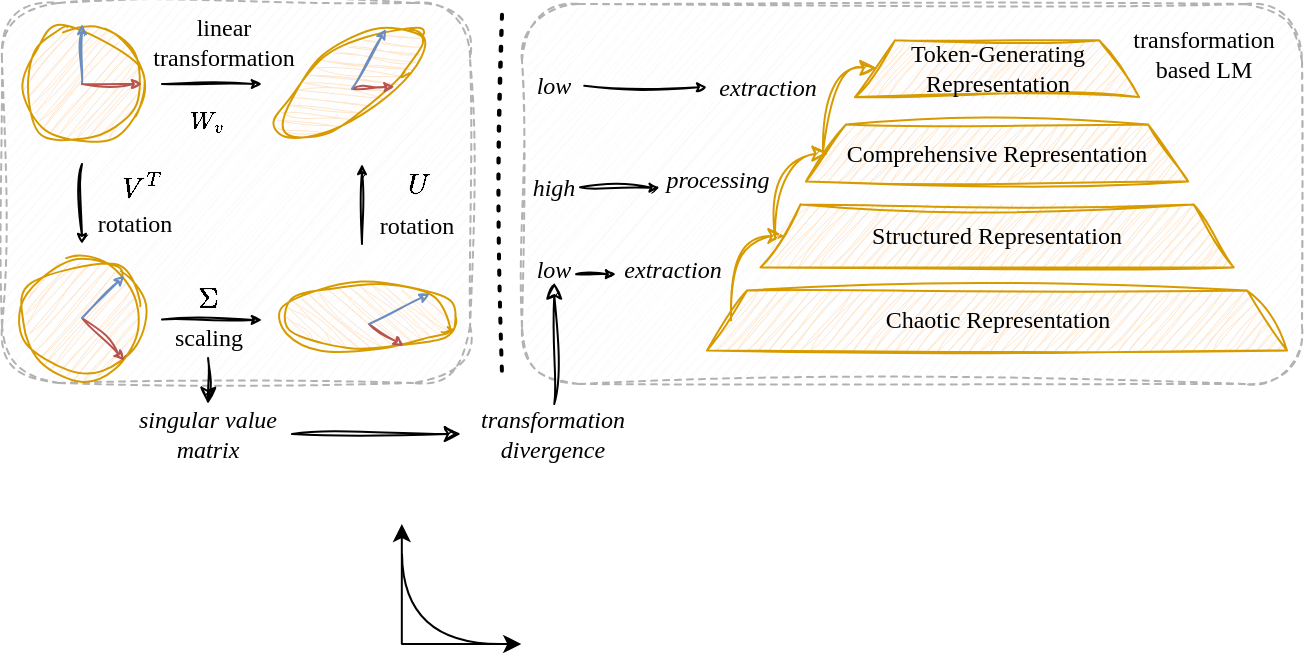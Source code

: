 <mxfile version="26.0.11">
  <diagram name="第 1 页" id="VQn5W2BCL7Dk8HYHTB_C">
    <mxGraphModel dx="398" dy="205" grid="1" gridSize="10" guides="1" tooltips="1" connect="1" arrows="1" fold="1" page="1" pageScale="1" pageWidth="827" pageHeight="1169" math="1" shadow="0">
      <root>
        <mxCell id="0" />
        <mxCell id="1" parent="0" />
        <mxCell id="EwavbAmppTAJQLpBQFOo-34" value="" style="rounded=1;whiteSpace=wrap;html=1;dashed=1;fillColor=#f5f5f5;fontColor=#333333;strokeColor=#666666;sketch=1;curveFitting=1;jiggle=2;textOpacity=50;opacity=50;" vertex="1" parent="1">
          <mxGeometry x="70" y="209.45" width="234.04" height="190" as="geometry" />
        </mxCell>
        <mxCell id="EwavbAmppTAJQLpBQFOo-32" value="" style="rounded=1;whiteSpace=wrap;html=1;dashed=1;fillColor=#f5f5f5;fontColor=#333333;strokeColor=#666666;sketch=1;curveFitting=1;jiggle=2;textOpacity=50;opacity=50;" vertex="1" parent="1">
          <mxGeometry x="330" y="210" width="390" height="190" as="geometry" />
        </mxCell>
        <mxCell id="j3C7fKV0iampDi246UAi-41" style="rounded=0;orthogonalLoop=1;jettySize=auto;html=1;endSize=3;strokeColor=#000000;sketch=1;curveFitting=1;jiggle=2;" parent="1" edge="1">
          <mxGeometry relative="1" as="geometry">
            <mxPoint x="200" y="250" as="targetPoint" />
            <mxPoint x="150" y="250" as="sourcePoint" />
          </mxGeometry>
        </mxCell>
        <mxCell id="j3C7fKV0iampDi246UAi-43" style="rounded=0;orthogonalLoop=1;jettySize=auto;html=1;endSize=3;strokeColor=#000000;fontColor=#000000;sketch=1;curveFitting=1;jiggle=2;" parent="1" edge="1">
          <mxGeometry relative="1" as="geometry">
            <mxPoint x="110" y="290" as="sourcePoint" />
            <mxPoint x="110" y="330" as="targetPoint" />
          </mxGeometry>
        </mxCell>
        <mxCell id="j3C7fKV0iampDi246UAi-6" value="" style="ellipse;whiteSpace=wrap;html=1;aspect=fixed;fillColor=#ffe6cc;strokeColor=#d79b00;shadow=0;sketch=1;curveFitting=1;jiggle=2;" parent="1" vertex="1">
          <mxGeometry x="80" y="220" width="60" height="60" as="geometry" />
        </mxCell>
        <mxCell id="j3C7fKV0iampDi246UAi-12" value="" style="group;sketch=1;curveFitting=1;jiggle=2;" parent="1" vertex="1" connectable="0">
          <mxGeometry x="110" y="220" width="30" height="30" as="geometry" />
        </mxCell>
        <mxCell id="j3C7fKV0iampDi246UAi-10" value="" style="endArrow=classic;html=1;rounded=0;endSize=3;strokeColor=#6c8ebf;fillColor=#dae8fc;sketch=1;curveFitting=1;jiggle=2;" parent="j3C7fKV0iampDi246UAi-12" edge="1">
          <mxGeometry width="50" height="50" relative="1" as="geometry">
            <mxPoint y="30" as="sourcePoint" />
            <mxPoint as="targetPoint" />
          </mxGeometry>
        </mxCell>
        <mxCell id="j3C7fKV0iampDi246UAi-11" value="" style="endArrow=classic;html=1;rounded=1;startSize=6;endSize=3;strokeColor=#b85450;curved=0;fillColor=#f8cecc;sketch=1;curveFitting=1;jiggle=2;" parent="1" edge="1">
          <mxGeometry width="50" height="50" relative="1" as="geometry">
            <mxPoint x="110" y="250" as="sourcePoint" />
            <mxPoint x="140" y="250" as="targetPoint" />
          </mxGeometry>
        </mxCell>
        <mxCell id="j3C7fKV0iampDi246UAi-40" value="" style="group;fillColor=none;sketch=1;curveFitting=1;jiggle=2;" parent="1" vertex="1" connectable="0">
          <mxGeometry x="210.0" y="350" width="86.56" height="33.28" as="geometry" />
        </mxCell>
        <mxCell id="j3C7fKV0iampDi246UAi-7" value="" style="ellipse;whiteSpace=wrap;html=1;rotation=90;fillColor=#ffe6cc;strokeColor=#d79b00;sketch=1;curveFitting=1;jiggle=2;" parent="j3C7fKV0iampDi246UAi-40" vertex="1">
          <mxGeometry x="26.64" y="-26.64" width="33.28" height="86.56" as="geometry" />
        </mxCell>
        <mxCell id="j3C7fKV0iampDi246UAi-25" value="" style="endArrow=classic;html=1;rounded=0;startSize=6;endSize=3;strokeColor=#b85450;entryX=0.931;entryY=0.297;entryDx=0;entryDy=0;entryPerimeter=0;fillColor=#f8cecc;sketch=1;curveFitting=1;jiggle=2;" parent="j3C7fKV0iampDi246UAi-40" target="j3C7fKV0iampDi246UAi-7" edge="1">
          <mxGeometry width="50" height="50" relative="1" as="geometry">
            <mxPoint x="43.56" y="20" as="sourcePoint" />
            <mxPoint x="51.702" y="33.442" as="targetPoint" />
          </mxGeometry>
        </mxCell>
        <mxCell id="j3C7fKV0iampDi246UAi-26" value="" style="endArrow=classic;html=1;rounded=0;endSize=3;strokeColor=#6c8ebf;entryX=0;entryY=0;entryDx=0;entryDy=0;fillColor=#dae8fc;sketch=1;curveFitting=1;jiggle=2;" parent="j3C7fKV0iampDi246UAi-40" target="j3C7fKV0iampDi246UAi-7" edge="1">
          <mxGeometry width="50" height="50" relative="1" as="geometry">
            <mxPoint x="43.56" y="20" as="sourcePoint" />
            <mxPoint x="62.56" y="4" as="targetPoint" />
          </mxGeometry>
        </mxCell>
        <mxCell id="j3C7fKV0iampDi246UAi-42" value="$$W_v$$" style="text;html=1;align=center;verticalAlign=middle;whiteSpace=wrap;rounded=0;fontFamily=Comic Sans MS;" parent="1" vertex="1">
          <mxGeometry x="160" y="257.5" width="26" height="20" as="geometry" />
        </mxCell>
        <mxCell id="j3C7fKV0iampDi246UAi-44" value="$$V^T$$" style="text;html=1;align=center;verticalAlign=middle;whiteSpace=wrap;rounded=0;fontColor=#000000;sketch=1;curveFitting=1;jiggle=2;" parent="1" vertex="1">
          <mxGeometry x="125" y="291.83" width="30" height="20" as="geometry" />
        </mxCell>
        <mxCell id="j3C7fKV0iampDi246UAi-46" style="rounded=0;orthogonalLoop=1;jettySize=auto;html=1;strokeColor=#000000;endSize=3;fontColor=#000000;sketch=1;curveFitting=1;jiggle=2;" parent="1" edge="1">
          <mxGeometry relative="1" as="geometry">
            <mxPoint x="200" y="368" as="targetPoint" />
            <mxPoint x="150" y="367.75" as="sourcePoint" />
          </mxGeometry>
        </mxCell>
        <mxCell id="j3C7fKV0iampDi246UAi-47" value="$$\Sigma$$" style="text;html=1;align=center;verticalAlign=middle;whiteSpace=wrap;rounded=0;fontColor=#000000;sketch=1;curveFitting=1;jiggle=2;" parent="1" vertex="1">
          <mxGeometry x="160" y="347" width="26" height="20.75" as="geometry" />
        </mxCell>
        <mxCell id="j3C7fKV0iampDi246UAi-48" style="rounded=0;orthogonalLoop=1;jettySize=auto;html=1;endArrow=none;endFill=0;startArrow=classic;startFill=1;endSize=3;strokeColor=#000000;startSize=3;fontColor=#000000;sketch=1;curveFitting=1;jiggle=2;" parent="1" edge="1">
          <mxGeometry relative="1" as="geometry">
            <mxPoint x="250" y="290" as="sourcePoint" />
            <mxPoint x="250" y="330" as="targetPoint" />
          </mxGeometry>
        </mxCell>
        <mxCell id="j3C7fKV0iampDi246UAi-49" value="$$U$$" style="text;html=1;align=center;verticalAlign=middle;whiteSpace=wrap;rounded=0;fontColor=#000000;sketch=1;curveFitting=1;jiggle=2;" parent="1" vertex="1">
          <mxGeometry x="267.63" y="290" width="20" height="20" as="geometry" />
        </mxCell>
        <mxCell id="j3C7fKV0iampDi246UAi-50" value="" style="endArrow=none;dashed=1;html=1;dashPattern=1 3;strokeWidth=2;rounded=0;sketch=1;curveFitting=1;jiggle=2;" parent="1" edge="1">
          <mxGeometry width="50" height="50" relative="1" as="geometry">
            <mxPoint x="320" y="215.38" as="sourcePoint" />
            <mxPoint x="320" y="394.63" as="targetPoint" />
          </mxGeometry>
        </mxCell>
        <mxCell id="j3C7fKV0iampDi246UAi-36" value="" style="ellipse;whiteSpace=wrap;html=1;rotation=55;fillColor=#ffe6cc;strokeColor=#d79b00;shadow=0;sketch=1;curveFitting=1;jiggle=2;" parent="1" vertex="1">
          <mxGeometry x="227.0" y="206.36" width="33.28" height="86.56" as="geometry" />
        </mxCell>
        <mxCell id="j3C7fKV0iampDi246UAi-37" value="" style="endArrow=classic;html=1;rounded=0;startSize=6;endSize=3;strokeColor=#b85450;entryX=0.931;entryY=0.297;entryDx=0;entryDy=0;entryPerimeter=0;fillColor=#f8cecc;sketch=1;curveFitting=1;jiggle=2;" parent="1" target="j3C7fKV0iampDi246UAi-36" edge="1">
          <mxGeometry width="50" height="50" relative="1" as="geometry">
            <mxPoint x="245.0" y="252.36" as="sourcePoint" />
            <mxPoint x="260.0" y="259.36" as="targetPoint" />
          </mxGeometry>
        </mxCell>
        <mxCell id="j3C7fKV0iampDi246UAi-38" value="" style="endArrow=classic;html=1;rounded=0;endSize=3;strokeColor=#6c8ebf;entryX=0;entryY=0;entryDx=0;entryDy=0;fillColor=#dae8fc;sketch=1;curveFitting=1;jiggle=2;" parent="1" target="j3C7fKV0iampDi246UAi-36" edge="1">
          <mxGeometry width="50" height="50" relative="1" as="geometry">
            <mxPoint x="245.0" y="252.36" as="sourcePoint" />
            <mxPoint x="252.0" y="228.36" as="targetPoint" />
          </mxGeometry>
        </mxCell>
        <mxCell id="j3C7fKV0iampDi246UAi-30" value="" style="group;sketch=1;curveFitting=1;jiggle=2;" parent="1" vertex="1" connectable="0">
          <mxGeometry x="80" y="337" width="60" height="60" as="geometry" />
        </mxCell>
        <mxCell id="j3C7fKV0iampDi246UAi-16" value="" style="ellipse;whiteSpace=wrap;html=1;aspect=fixed;fillColor=#ffe6cc;strokeColor=#d79b00;sketch=1;curveFitting=1;jiggle=2;" parent="j3C7fKV0iampDi246UAi-30" vertex="1">
          <mxGeometry width="60" height="60" as="geometry" />
        </mxCell>
        <mxCell id="j3C7fKV0iampDi246UAi-19" value="" style="endArrow=classic;html=1;rounded=0;startSize=6;endSize=3;strokeColor=#b85450;entryX=1;entryY=1;entryDx=0;entryDy=0;fillColor=#f8cecc;sketch=1;curveFitting=1;jiggle=2;" parent="j3C7fKV0iampDi246UAi-30" target="j3C7fKV0iampDi246UAi-16" edge="1">
          <mxGeometry width="50" height="50" relative="1" as="geometry">
            <mxPoint x="30" y="30" as="sourcePoint" />
            <mxPoint x="52.5" y="67.5" as="targetPoint" />
          </mxGeometry>
        </mxCell>
        <mxCell id="j3C7fKV0iampDi246UAi-18" value="" style="endArrow=classic;html=1;rounded=0;endSize=3;strokeColor=#6c8ebf;entryX=1;entryY=0;entryDx=0;entryDy=0;fillColor=#dae8fc;sketch=1;curveFitting=1;jiggle=2;" parent="j3C7fKV0iampDi246UAi-30" target="j3C7fKV0iampDi246UAi-16" edge="1">
          <mxGeometry width="50" height="50" relative="1" as="geometry">
            <mxPoint x="30" y="30" as="sourcePoint" />
            <mxPoint x="22.5" y="15" as="targetPoint" />
          </mxGeometry>
        </mxCell>
        <mxCell id="EwavbAmppTAJQLpBQFOo-5" value="linear transformation" style="text;html=1;align=center;verticalAlign=middle;whiteSpace=wrap;rounded=0;fontFamily=Comic Sans MS;" vertex="1" parent="1">
          <mxGeometry x="136.09" y="214.36" width="89.91" height="30" as="geometry" />
        </mxCell>
        <mxCell id="EwavbAmppTAJQLpBQFOo-6" value="rotation" style="text;html=1;align=center;verticalAlign=middle;whiteSpace=wrap;rounded=0;fontFamily=Comic Sans MS;" vertex="1" parent="1">
          <mxGeometry x="110" y="307.83" width="52.82" height="24" as="geometry" />
        </mxCell>
        <mxCell id="EwavbAmppTAJQLpBQFOo-43" style="edgeStyle=orthogonalEdgeStyle;rounded=0;orthogonalLoop=1;jettySize=auto;html=1;entryX=0.5;entryY=0;entryDx=0;entryDy=0;sketch=1;curveFitting=1;jiggle=2;" edge="1" parent="1" source="EwavbAmppTAJQLpBQFOo-8" target="EwavbAmppTAJQLpBQFOo-42">
          <mxGeometry relative="1" as="geometry" />
        </mxCell>
        <mxCell id="EwavbAmppTAJQLpBQFOo-8" value="scaling" style="text;html=1;align=center;verticalAlign=middle;whiteSpace=wrap;rounded=0;fontFamily=Comic Sans MS;" vertex="1" parent="1">
          <mxGeometry x="151.55" y="367.75" width="42.91" height="19.3" as="geometry" />
        </mxCell>
        <mxCell id="EwavbAmppTAJQLpBQFOo-17" style="edgeStyle=orthogonalEdgeStyle;rounded=0;orthogonalLoop=1;jettySize=auto;html=1;entryX=0;entryY=0.5;entryDx=0;entryDy=0;exitX=0;exitY=0.5;exitDx=0;exitDy=0;curved=1;sketch=1;curveFitting=1;jiggle=2;fillColor=#ffe6cc;strokeColor=#d79b00;" edge="1" parent="1">
          <mxGeometry relative="1" as="geometry">
            <mxPoint x="434.51" y="368.28" as="sourcePoint" />
            <mxPoint x="461.23" y="326.005" as="targetPoint" />
            <Array as="points">
              <mxPoint x="434.5" y="325.83" />
            </Array>
          </mxGeometry>
        </mxCell>
        <mxCell id="EwavbAmppTAJQLpBQFOo-10" value="&lt;span style=&quot;font-family: &amp;quot;Comic Sans MS&amp;quot;;&quot;&gt;Chaotic Representation&lt;/span&gt;" style="shape=trapezoid;perimeter=trapezoidPerimeter;whiteSpace=wrap;html=1;fixedSize=1;fillColor=#ffe6cc;strokeColor=#d79b00;sketch=1;curveFitting=1;jiggle=2;" vertex="1" parent="1">
          <mxGeometry x="422.51" y="353.28" width="290" height="30" as="geometry" />
        </mxCell>
        <mxCell id="EwavbAmppTAJQLpBQFOo-11" value="&lt;span style=&quot;font-family: &amp;quot;Comic Sans MS&amp;quot;;&quot;&gt;Structured Representation&lt;/span&gt;" style="shape=trapezoid;perimeter=trapezoidPerimeter;whiteSpace=wrap;html=1;fixedSize=1;fillColor=#ffe6cc;strokeColor=#d79b00;sketch=1;curveFitting=1;jiggle=2;" vertex="1" parent="1">
          <mxGeometry x="449.23" y="310.28" width="236.57" height="31.45" as="geometry" />
        </mxCell>
        <mxCell id="EwavbAmppTAJQLpBQFOo-12" value="&lt;span style=&quot;font-family: &amp;quot;Comic Sans MS&amp;quot;;&quot;&gt;Comprehensive Representation&lt;/span&gt;" style="shape=trapezoid;perimeter=trapezoidPerimeter;whiteSpace=wrap;html=1;fixedSize=1;fillColor=#ffe6cc;strokeColor=#d79b00;sketch=1;curveFitting=1;jiggle=2;" vertex="1" parent="1">
          <mxGeometry x="471.97" y="270.28" width="191.1" height="28.45" as="geometry" />
        </mxCell>
        <mxCell id="EwavbAmppTAJQLpBQFOo-15" value="&lt;span style=&quot;font-family: &amp;quot;Comic Sans MS&amp;quot;;&quot;&gt;Token-Generating Representation&lt;/span&gt;" style="shape=trapezoid;perimeter=trapezoidPerimeter;whiteSpace=wrap;html=1;fixedSize=1;fillColor=#ffe6cc;strokeColor=#d79b00;sketch=1;curveFitting=1;jiggle=2;" vertex="1" parent="1">
          <mxGeometry x="496.5" y="228.11" width="142.04" height="28.45" as="geometry" />
        </mxCell>
        <mxCell id="EwavbAmppTAJQLpBQFOo-18" style="edgeStyle=orthogonalEdgeStyle;rounded=0;orthogonalLoop=1;jettySize=auto;html=1;entryX=0;entryY=0.5;entryDx=0;entryDy=0;exitX=0;exitY=0.5;exitDx=0;exitDy=0;curved=1;sketch=1;curveFitting=1;jiggle=2;fillColor=#ffe6cc;strokeColor=#d79b00;" edge="1" parent="1">
          <mxGeometry relative="1" as="geometry">
            <mxPoint x="456.51" y="327.1" as="sourcePoint" />
            <mxPoint x="483.23" y="284.825" as="targetPoint" />
            <Array as="points">
              <mxPoint x="456.5" y="284.65" />
            </Array>
          </mxGeometry>
        </mxCell>
        <mxCell id="EwavbAmppTAJQLpBQFOo-19" style="edgeStyle=orthogonalEdgeStyle;rounded=0;orthogonalLoop=1;jettySize=auto;html=1;entryX=0;entryY=0.5;entryDx=0;entryDy=0;curved=1;sketch=1;curveFitting=1;jiggle=2;fillColor=#ffe6cc;strokeColor=#d79b00;" edge="1" parent="1">
          <mxGeometry relative="1" as="geometry">
            <mxPoint x="480.5" y="283.83" as="sourcePoint" />
            <mxPoint x="507.23" y="241.875" as="targetPoint" />
            <Array as="points">
              <mxPoint x="480.5" y="241.7" />
            </Array>
          </mxGeometry>
        </mxCell>
        <mxCell id="EwavbAmppTAJQLpBQFOo-20" value="extraction" style="text;html=1;align=center;verticalAlign=middle;whiteSpace=wrap;rounded=0;fontStyle=2;fontFamily=Comic Sans MS;" vertex="1" parent="1">
          <mxGeometry x="377" y="333.28" width="57" height="20" as="geometry" />
        </mxCell>
        <mxCell id="EwavbAmppTAJQLpBQFOo-21" value="processing" style="text;html=1;align=center;verticalAlign=middle;whiteSpace=wrap;rounded=0;fontColor=#000000;fontStyle=2;fontFamily=Comic Sans MS;" vertex="1" parent="1">
          <mxGeometry x="396.33" y="290" width="64.17" height="16.33" as="geometry" />
        </mxCell>
        <mxCell id="EwavbAmppTAJQLpBQFOo-22" value="extraction" style="text;html=1;align=center;verticalAlign=middle;whiteSpace=wrap;rounded=0;fontStyle=2;fontFamily=Comic Sans MS;" vertex="1" parent="1">
          <mxGeometry x="420" y="241.83" width="66" height="20" as="geometry" />
        </mxCell>
        <mxCell id="EwavbAmppTAJQLpBQFOo-45" style="edgeStyle=orthogonalEdgeStyle;rounded=0;orthogonalLoop=1;jettySize=auto;html=1;entryX=0.5;entryY=1;entryDx=0;entryDy=0;sketch=1;curveFitting=1;jiggle=2;" edge="1" parent="1" source="EwavbAmppTAJQLpBQFOo-25" target="EwavbAmppTAJQLpBQFOo-28">
          <mxGeometry relative="1" as="geometry" />
        </mxCell>
        <mxCell id="EwavbAmppTAJQLpBQFOo-25" value="transformation divergence" style="text;html=1;align=center;verticalAlign=middle;whiteSpace=wrap;rounded=0;fontStyle=2;fontFamily=Comic Sans MS;" vertex="1" parent="1">
          <mxGeometry x="299.42" y="410" width="93.39" height="30" as="geometry" />
        </mxCell>
        <mxCell id="EwavbAmppTAJQLpBQFOo-26" value="low" style="text;html=1;align=center;verticalAlign=middle;whiteSpace=wrap;rounded=0;fontStyle=2;fontFamily=Comic Sans MS;" vertex="1" parent="1">
          <mxGeometry x="331.12" y="241.83" width="30" height="18.17" as="geometry" />
        </mxCell>
        <mxCell id="EwavbAmppTAJQLpBQFOo-27" value="high" style="text;html=1;align=center;verticalAlign=middle;whiteSpace=wrap;rounded=0;fontStyle=2;fontFamily=Comic Sans MS;" vertex="1" parent="1">
          <mxGeometry x="331.12" y="291.83" width="30" height="20" as="geometry" />
        </mxCell>
        <mxCell id="EwavbAmppTAJQLpBQFOo-28" value="low" style="text;html=1;align=center;verticalAlign=middle;whiteSpace=wrap;rounded=0;fontStyle=2;fontFamily=Comic Sans MS;" vertex="1" parent="1">
          <mxGeometry x="333.23" y="336" width="25.77" height="13.28" as="geometry" />
        </mxCell>
        <mxCell id="EwavbAmppTAJQLpBQFOo-35" value="rotation" style="text;html=1;align=center;verticalAlign=middle;whiteSpace=wrap;rounded=0;fontFamily=Comic Sans MS;" vertex="1" parent="1">
          <mxGeometry x="251.22" y="309.28" width="52.82" height="24" as="geometry" />
        </mxCell>
        <mxCell id="EwavbAmppTAJQLpBQFOo-37" style="rounded=0;orthogonalLoop=1;jettySize=auto;html=1;endSize=3;strokeColor=#000000;sketch=1;curveFitting=1;jiggle=2;" edge="1" parent="1">
          <mxGeometry relative="1" as="geometry">
            <mxPoint x="377" y="345.11" as="targetPoint" />
            <mxPoint x="357" y="345.11" as="sourcePoint" />
          </mxGeometry>
        </mxCell>
        <mxCell id="EwavbAmppTAJQLpBQFOo-38" style="rounded=0;orthogonalLoop=1;jettySize=auto;html=1;endSize=3;strokeColor=#000000;sketch=1;curveFitting=1;jiggle=2;entryX=0;entryY=0.75;entryDx=0;entryDy=0;" edge="1" parent="1">
          <mxGeometry relative="1" as="geometry">
            <mxPoint x="398.81" y="301.908" as="targetPoint" />
            <mxPoint x="359" y="301.66" as="sourcePoint" />
          </mxGeometry>
        </mxCell>
        <mxCell id="EwavbAmppTAJQLpBQFOo-39" style="rounded=0;orthogonalLoop=1;jettySize=auto;html=1;endSize=3;strokeColor=#000000;sketch=1;curveFitting=1;jiggle=2;exitX=1;exitY=0.5;exitDx=0;exitDy=0;" edge="1" parent="1" source="EwavbAmppTAJQLpBQFOo-26">
          <mxGeometry relative="1" as="geometry">
            <mxPoint x="422.51" y="251.66" as="targetPoint" />
            <mxPoint x="352.51" y="251.66" as="sourcePoint" />
          </mxGeometry>
        </mxCell>
        <mxCell id="EwavbAmppTAJQLpBQFOo-44" style="edgeStyle=orthogonalEdgeStyle;rounded=0;orthogonalLoop=1;jettySize=auto;html=1;entryX=0;entryY=0.5;entryDx=0;entryDy=0;sketch=1;curveFitting=1;jiggle=2;" edge="1" parent="1" source="EwavbAmppTAJQLpBQFOo-42" target="EwavbAmppTAJQLpBQFOo-25">
          <mxGeometry relative="1" as="geometry" />
        </mxCell>
        <mxCell id="EwavbAmppTAJQLpBQFOo-42" value="singular value matrix" style="text;html=1;align=center;verticalAlign=middle;whiteSpace=wrap;rounded=0;fontStyle=2;fontFamily=Comic Sans MS;" vertex="1" parent="1">
          <mxGeometry x="131.02" y="410" width="83.96" height="30" as="geometry" />
        </mxCell>
        <mxCell id="EwavbAmppTAJQLpBQFOo-46" value="transformation based LM" style="text;html=1;align=center;verticalAlign=middle;whiteSpace=wrap;rounded=0;fontFamily=Comic Sans MS;" vertex="1" parent="1">
          <mxGeometry x="625.51" y="220" width="90" height="30" as="geometry" />
        </mxCell>
        <mxCell id="EwavbAmppTAJQLpBQFOo-51" value="" style="group" vertex="1" connectable="0" parent="1">
          <mxGeometry x="269.63" y="470" width="60" height="60" as="geometry" />
        </mxCell>
        <mxCell id="EwavbAmppTAJQLpBQFOo-49" value="" style="endArrow=classic;html=1;rounded=0;" edge="1" parent="EwavbAmppTAJQLpBQFOo-51">
          <mxGeometry width="50" height="50" relative="1" as="geometry">
            <mxPoint x="0.278" y="60" as="sourcePoint" />
            <mxPoint x="0.278" as="targetPoint" />
          </mxGeometry>
        </mxCell>
        <mxCell id="EwavbAmppTAJQLpBQFOo-50" value="" style="endArrow=classic;html=1;rounded=0;" edge="1" parent="EwavbAmppTAJQLpBQFOo-51">
          <mxGeometry width="50" height="50" relative="1" as="geometry">
            <mxPoint y="60" as="sourcePoint" />
            <mxPoint x="60" y="60" as="targetPoint" />
          </mxGeometry>
        </mxCell>
        <mxCell id="EwavbAmppTAJQLpBQFOo-52" value="" style="endArrow=none;html=1;rounded=0;edgeStyle=orthogonalEdgeStyle;curved=1;" edge="1" parent="EwavbAmppTAJQLpBQFOo-51">
          <mxGeometry width="50" height="50" relative="1" as="geometry">
            <mxPoint x="50.37" y="60" as="sourcePoint" />
            <mxPoint x="0.37" y="15" as="targetPoint" />
          </mxGeometry>
        </mxCell>
      </root>
    </mxGraphModel>
  </diagram>
</mxfile>
